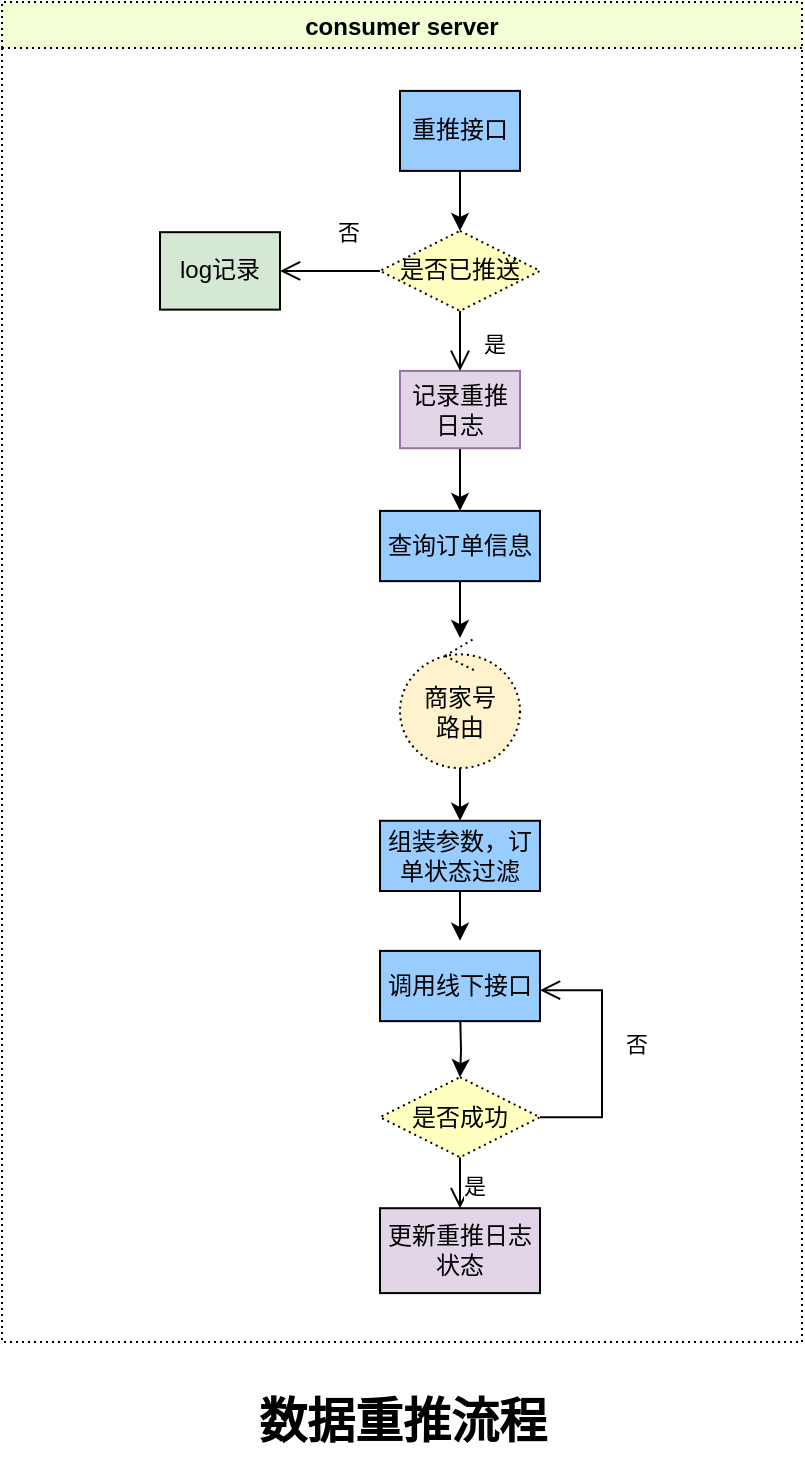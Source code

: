 <mxfile version="16.6.6" type="github"><diagram id="BDvVSngGOplgBvMkCZ0S" name="Page-1"><mxGraphModel dx="2031" dy="1103" grid="1" gridSize="10" guides="1" tooltips="1" connect="1" arrows="1" fold="1" page="1" pageScale="1" pageWidth="827" pageHeight="1169" math="0" shadow="0"><root><mxCell id="0"/><mxCell id="1" parent="0"/><mxCell id="b1F-uJUC9WspK6oYwCPj-3" value="consumer server" style="swimlane;fillColor=#F2FFD4;dashed=1;dashPattern=1 2;" parent="1" vertex="1"><mxGeometry x="214" y="170" width="400" height="670" as="geometry"><mxRectangle x="370" y="60" width="80" height="23" as="alternateBounds"/></mxGeometry></mxCell><mxCell id="b1F-uJUC9WspK6oYwCPj-30" value="是否已推送" style="rhombus;whiteSpace=wrap;html=1;fillColor=#ffffc0;strokeColor=#000000;dashed=1;dashPattern=1 2;" parent="b1F-uJUC9WspK6oYwCPj-3" vertex="1"><mxGeometry x="189" y="114.45" width="80" height="40" as="geometry"/></mxCell><mxCell id="ONsFw0UCnMqLuJ3qpuSr-2" value="" style="edgeStyle=orthogonalEdgeStyle;rounded=0;orthogonalLoop=1;jettySize=auto;html=1;" parent="b1F-uJUC9WspK6oYwCPj-3" target="b1F-uJUC9WspK6oYwCPj-46" edge="1"><mxGeometry relative="1" as="geometry"><mxPoint x="229" y="290" as="sourcePoint"/><Array as="points"><mxPoint x="229" y="290"/></Array></mxGeometry></mxCell><mxCell id="pwdq7ZrsbVOp6Q4Kp9Ys-23" value="" style="edgeStyle=orthogonalEdgeStyle;rounded=0;orthogonalLoop=1;jettySize=auto;html=1;labelBackgroundColor=#F5FFFF;" parent="b1F-uJUC9WspK6oYwCPj-3" source="b1F-uJUC9WspK6oYwCPj-40" target="pwdq7ZrsbVOp6Q4Kp9Ys-22" edge="1"><mxGeometry relative="1" as="geometry"/></mxCell><mxCell id="b1F-uJUC9WspK6oYwCPj-40" value="记录重推日志" style="whiteSpace=wrap;html=1;align=center;fillColor=#e1d5e7;strokeColor=#9673a6;" parent="b1F-uJUC9WspK6oYwCPj-3" vertex="1"><mxGeometry x="199" y="184.45" width="60" height="38.66" as="geometry"/></mxCell><mxCell id="KlNrOT9Lmi1wFEdrxgjB-2" value="" style="edgeStyle=orthogonalEdgeStyle;rounded=0;orthogonalLoop=1;jettySize=auto;html=1;" parent="b1F-uJUC9WspK6oYwCPj-3" source="b1F-uJUC9WspK6oYwCPj-46" target="KlNrOT9Lmi1wFEdrxgjB-1" edge="1"><mxGeometry relative="1" as="geometry"/></mxCell><mxCell id="b1F-uJUC9WspK6oYwCPj-46" value="商家号&lt;br&gt;路由" style="ellipse;shape=umlControl;whiteSpace=wrap;html=1;dashed=1;dashPattern=1 2;strokeColor=#000000;fillColor=#FFF2CC;gradientColor=none;" parent="b1F-uJUC9WspK6oYwCPj-3" vertex="1"><mxGeometry x="199" y="318.05" width="60" height="65" as="geometry"/></mxCell><mxCell id="b1F-uJUC9WspK6oYwCPj-50" value="更新重推日志状态" style="whiteSpace=wrap;html=1;align=center;fillColor=#E1D5E7;" parent="b1F-uJUC9WspK6oYwCPj-3" vertex="1"><mxGeometry x="189" y="603.11" width="80" height="42.44" as="geometry"/></mxCell><mxCell id="ONsFw0UCnMqLuJ3qpuSr-7" value="" style="edgeStyle=orthogonalEdgeStyle;rounded=0;orthogonalLoop=1;jettySize=auto;html=1;" parent="b1F-uJUC9WspK6oYwCPj-3" target="ONsFw0UCnMqLuJ3qpuSr-4" edge="1"><mxGeometry relative="1" as="geometry"><mxPoint x="229" y="503.11" as="sourcePoint"/></mxGeometry></mxCell><mxCell id="ONsFw0UCnMqLuJ3qpuSr-1" value="调用线下接口" style="whiteSpace=wrap;html=1;align=center;fillColor=#99CCFF;" parent="b1F-uJUC9WspK6oYwCPj-3" vertex="1"><mxGeometry x="189" y="474.45" width="80" height="35.12" as="geometry"/></mxCell><mxCell id="ONsFw0UCnMqLuJ3qpuSr-4" value="是否成功" style="rhombus;whiteSpace=wrap;html=1;fillColor=#ffffc0;strokeColor=#000000;dashed=1;dashPattern=1 2;" parent="b1F-uJUC9WspK6oYwCPj-3" vertex="1"><mxGeometry x="189" y="537.61" width="80" height="40" as="geometry"/></mxCell><mxCell id="ONsFw0UCnMqLuJ3qpuSr-5" value="否" style="edgeStyle=orthogonalEdgeStyle;html=1;align=left;verticalAlign=bottom;endArrow=open;endSize=8;strokeColor=#000000;rounded=0;exitX=1;exitY=0.5;exitDx=0;exitDy=0;" parent="b1F-uJUC9WspK6oYwCPj-3" source="ONsFw0UCnMqLuJ3qpuSr-4" edge="1"><mxGeometry x="-0.064" y="-10" relative="1" as="geometry"><mxPoint x="269" y="494.07" as="targetPoint"/><Array as="points"><mxPoint x="300" y="558"/><mxPoint x="300" y="494"/></Array><mxPoint as="offset"/></mxGeometry></mxCell><mxCell id="ONsFw0UCnMqLuJ3qpuSr-6" value="是" style="edgeStyle=orthogonalEdgeStyle;html=1;align=left;verticalAlign=top;endArrow=open;endSize=8;strokeColor=#000000;rounded=0;" parent="b1F-uJUC9WspK6oYwCPj-3" source="ONsFw0UCnMqLuJ3qpuSr-4" edge="1"><mxGeometry x="-0.886" relative="1" as="geometry"><mxPoint x="229" y="603.11" as="targetPoint"/><Array as="points"/><mxPoint as="offset"/></mxGeometry></mxCell><mxCell id="ONsFw0UCnMqLuJ3qpuSr-11" value="" style="edgeStyle=orthogonalEdgeStyle;rounded=0;orthogonalLoop=1;jettySize=auto;html=1;fontSize=14;entryX=0.5;entryY=0;entryDx=0;entryDy=0;" parent="b1F-uJUC9WspK6oYwCPj-3" source="ONsFw0UCnMqLuJ3qpuSr-10" edge="1" target="b1F-uJUC9WspK6oYwCPj-30"><mxGeometry relative="1" as="geometry"><mxPoint x="229" y="89.45" as="targetPoint"/></mxGeometry></mxCell><mxCell id="ONsFw0UCnMqLuJ3qpuSr-10" value="重推接口" style="whiteSpace=wrap;html=1;align=center;fillColor=#99CCFF;" parent="b1F-uJUC9WspK6oYwCPj-3" vertex="1"><mxGeometry x="199" y="44.45" width="60" height="40" as="geometry"/></mxCell><mxCell id="KlNrOT9Lmi1wFEdrxgjB-7" value="" style="edgeStyle=orthogonalEdgeStyle;rounded=0;orthogonalLoop=1;jettySize=auto;html=1;" parent="b1F-uJUC9WspK6oYwCPj-3" source="KlNrOT9Lmi1wFEdrxgjB-1" edge="1"><mxGeometry relative="1" as="geometry"><mxPoint x="229" y="469.39" as="targetPoint"/></mxGeometry></mxCell><mxCell id="KlNrOT9Lmi1wFEdrxgjB-1" value="组装参数，订单状态过滤" style="whiteSpace=wrap;html=1;align=center;fillColor=#99CCFF;" parent="b1F-uJUC9WspK6oYwCPj-3" vertex="1"><mxGeometry x="189" y="409.39" width="80" height="35.12" as="geometry"/></mxCell><mxCell id="pwdq7ZrsbVOp6Q4Kp9Ys-18" value="log记录" style="whiteSpace=wrap;html=1;align=center;fillColor=#D5E8D4;" parent="b1F-uJUC9WspK6oYwCPj-3" vertex="1"><mxGeometry x="79" y="115.09" width="60" height="38.72" as="geometry"/></mxCell><mxCell id="pwdq7ZrsbVOp6Q4Kp9Ys-22" value="查询订单信息" style="whiteSpace=wrap;html=1;align=center;fillColor=#99CCFF;" parent="b1F-uJUC9WspK6oYwCPj-3" vertex="1"><mxGeometry x="189" y="254.45" width="80" height="35.12" as="geometry"/></mxCell><mxCell id="pwdq7ZrsbVOp6Q4Kp9Ys-34" value="是" style="edgeStyle=orthogonalEdgeStyle;html=1;align=left;verticalAlign=top;endArrow=open;endSize=8;strokeColor=#000000;rounded=0;entryX=0.5;entryY=0;entryDx=0;entryDy=0;exitX=0.5;exitY=1;exitDx=0;exitDy=0;" parent="b1F-uJUC9WspK6oYwCPj-3" source="b1F-uJUC9WspK6oYwCPj-30" target="b1F-uJUC9WspK6oYwCPj-40" edge="1"><mxGeometry x="-0.753" y="10" relative="1" as="geometry"><mxPoint x="69" y="53.17" as="targetPoint"/><Array as="points"/><mxPoint as="offset"/><mxPoint x="29" y="53.17" as="sourcePoint"/></mxGeometry></mxCell><mxCell id="K54OnND1gI1t__ArXtrb-1" value="否" style="edgeStyle=orthogonalEdgeStyle;html=1;align=left;verticalAlign=bottom;endArrow=open;endSize=8;strokeColor=#000000;rounded=0;exitX=0;exitY=0.5;exitDx=0;exitDy=0;entryX=1;entryY=0.5;entryDx=0;entryDy=0;" edge="1" parent="b1F-uJUC9WspK6oYwCPj-3" source="b1F-uJUC9WspK6oYwCPj-30" target="pwdq7ZrsbVOp6Q4Kp9Ys-18"><mxGeometry x="-0.064" y="-10" relative="1" as="geometry"><mxPoint x="279" y="504.07" as="targetPoint"/><Array as="points"><mxPoint x="169" y="134.45"/><mxPoint x="169" y="134.45"/></Array><mxPoint as="offset"/><mxPoint x="279" y="567.61" as="sourcePoint"/></mxGeometry></mxCell><mxCell id="K54OnND1gI1t__ArXtrb-2" value="数据重推流程" style="text;strokeColor=none;fillColor=none;html=1;fontSize=24;fontStyle=1;verticalAlign=middle;align=center;" vertex="1" parent="1"><mxGeometry x="364" y="860" width="100" height="40" as="geometry"/></mxCell></root></mxGraphModel></diagram></mxfile>